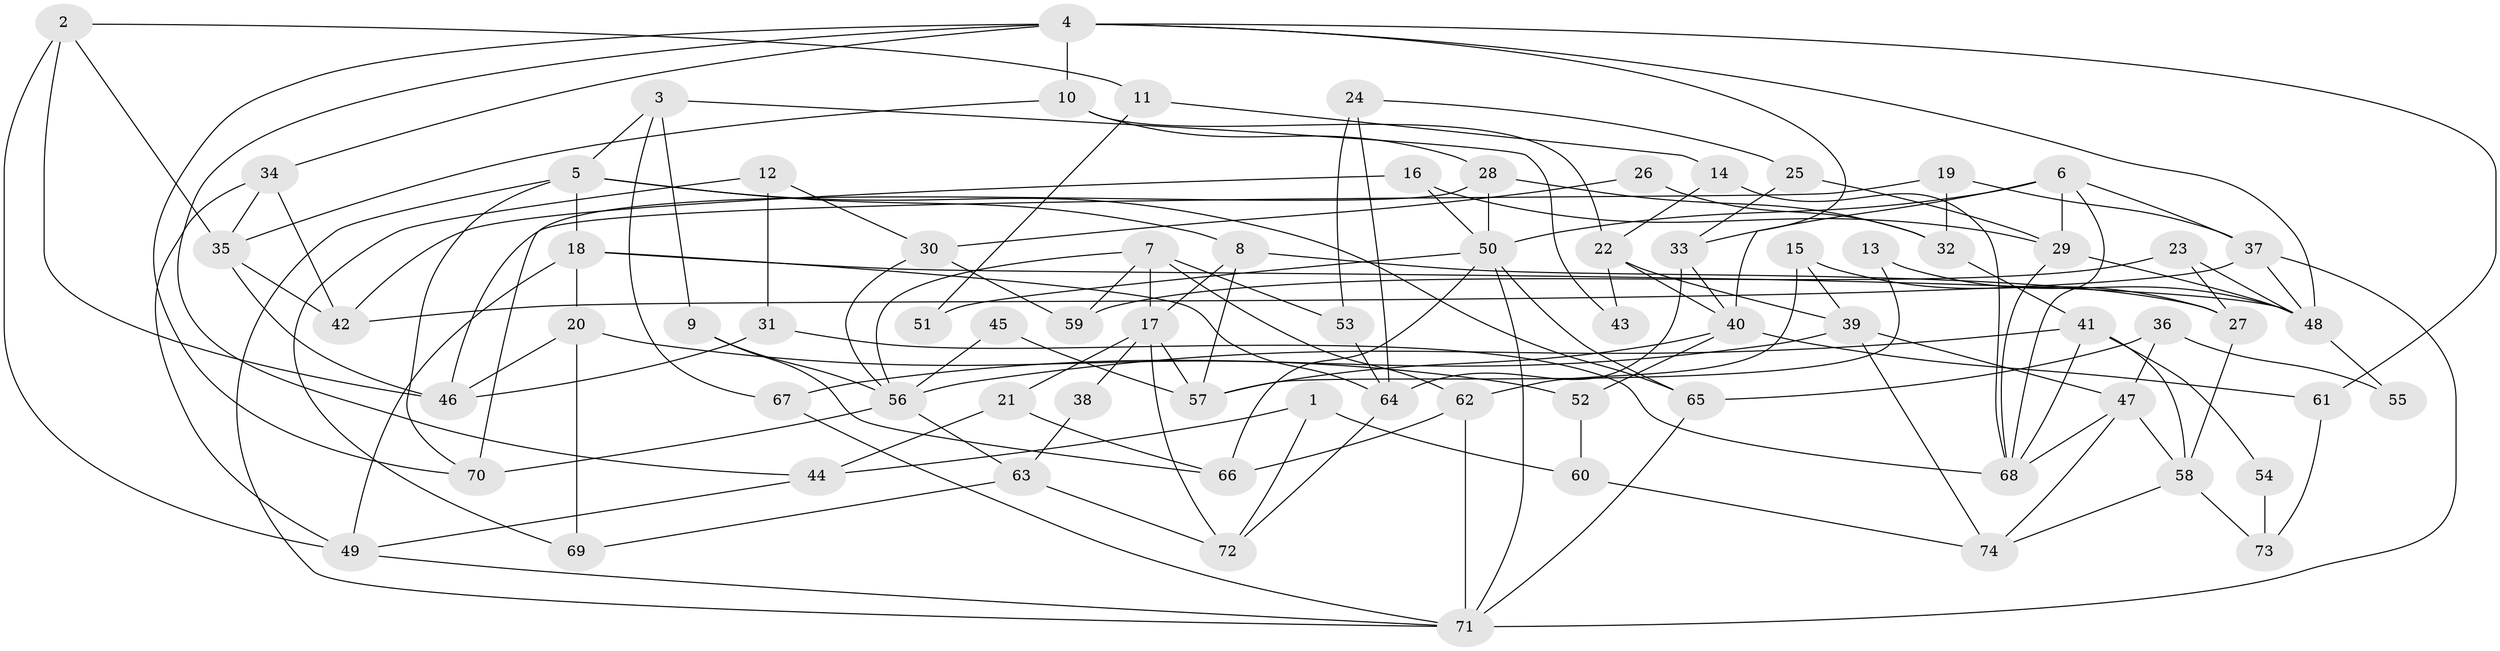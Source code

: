 // coarse degree distribution, {4: 0.13793103448275862, 8: 0.06896551724137931, 12: 0.06896551724137931, 14: 0.034482758620689655, 5: 0.10344827586206896, 11: 0.034482758620689655, 2: 0.1724137931034483, 10: 0.034482758620689655, 7: 0.10344827586206896, 9: 0.06896551724137931, 3: 0.1724137931034483}
// Generated by graph-tools (version 1.1) at 2025/18/03/04/25 18:18:45]
// undirected, 74 vertices, 148 edges
graph export_dot {
graph [start="1"]
  node [color=gray90,style=filled];
  1;
  2;
  3;
  4;
  5;
  6;
  7;
  8;
  9;
  10;
  11;
  12;
  13;
  14;
  15;
  16;
  17;
  18;
  19;
  20;
  21;
  22;
  23;
  24;
  25;
  26;
  27;
  28;
  29;
  30;
  31;
  32;
  33;
  34;
  35;
  36;
  37;
  38;
  39;
  40;
  41;
  42;
  43;
  44;
  45;
  46;
  47;
  48;
  49;
  50;
  51;
  52;
  53;
  54;
  55;
  56;
  57;
  58;
  59;
  60;
  61;
  62;
  63;
  64;
  65;
  66;
  67;
  68;
  69;
  70;
  71;
  72;
  73;
  74;
  1 -- 72;
  1 -- 44;
  1 -- 60;
  2 -- 49;
  2 -- 35;
  2 -- 11;
  2 -- 46;
  3 -- 67;
  3 -- 5;
  3 -- 9;
  3 -- 43;
  4 -- 10;
  4 -- 70;
  4 -- 34;
  4 -- 40;
  4 -- 44;
  4 -- 48;
  4 -- 61;
  5 -- 18;
  5 -- 65;
  5 -- 8;
  5 -- 70;
  5 -- 71;
  6 -- 50;
  6 -- 37;
  6 -- 29;
  6 -- 33;
  6 -- 68;
  7 -- 17;
  7 -- 62;
  7 -- 53;
  7 -- 56;
  7 -- 59;
  8 -- 57;
  8 -- 17;
  8 -- 27;
  9 -- 56;
  9 -- 66;
  10 -- 22;
  10 -- 35;
  10 -- 28;
  11 -- 14;
  11 -- 51;
  12 -- 30;
  12 -- 31;
  12 -- 69;
  13 -- 57;
  13 -- 48;
  14 -- 68;
  14 -- 22;
  15 -- 27;
  15 -- 62;
  15 -- 39;
  16 -- 29;
  16 -- 50;
  16 -- 42;
  17 -- 21;
  17 -- 38;
  17 -- 57;
  17 -- 72;
  18 -- 64;
  18 -- 49;
  18 -- 20;
  18 -- 48;
  19 -- 37;
  19 -- 32;
  19 -- 46;
  20 -- 46;
  20 -- 52;
  20 -- 69;
  21 -- 44;
  21 -- 66;
  22 -- 40;
  22 -- 39;
  22 -- 43;
  23 -- 48;
  23 -- 27;
  23 -- 59;
  24 -- 53;
  24 -- 64;
  24 -- 25;
  25 -- 29;
  25 -- 33;
  26 -- 32;
  26 -- 30;
  27 -- 58;
  28 -- 70;
  28 -- 32;
  28 -- 50;
  29 -- 48;
  29 -- 68;
  30 -- 56;
  30 -- 59;
  31 -- 46;
  31 -- 68;
  32 -- 41;
  33 -- 40;
  33 -- 64;
  34 -- 42;
  34 -- 35;
  34 -- 49;
  35 -- 46;
  35 -- 42;
  36 -- 65;
  36 -- 47;
  36 -- 55;
  37 -- 48;
  37 -- 42;
  37 -- 71;
  38 -- 63;
  39 -- 74;
  39 -- 47;
  39 -- 67;
  40 -- 52;
  40 -- 57;
  40 -- 61;
  41 -- 68;
  41 -- 58;
  41 -- 54;
  41 -- 56;
  44 -- 49;
  45 -- 57;
  45 -- 56;
  47 -- 68;
  47 -- 58;
  47 -- 74;
  48 -- 55;
  49 -- 71;
  50 -- 71;
  50 -- 51;
  50 -- 65;
  50 -- 66;
  52 -- 60;
  53 -- 64;
  54 -- 73;
  56 -- 63;
  56 -- 70;
  58 -- 74;
  58 -- 73;
  60 -- 74;
  61 -- 73;
  62 -- 71;
  62 -- 66;
  63 -- 69;
  63 -- 72;
  64 -- 72;
  65 -- 71;
  67 -- 71;
}
